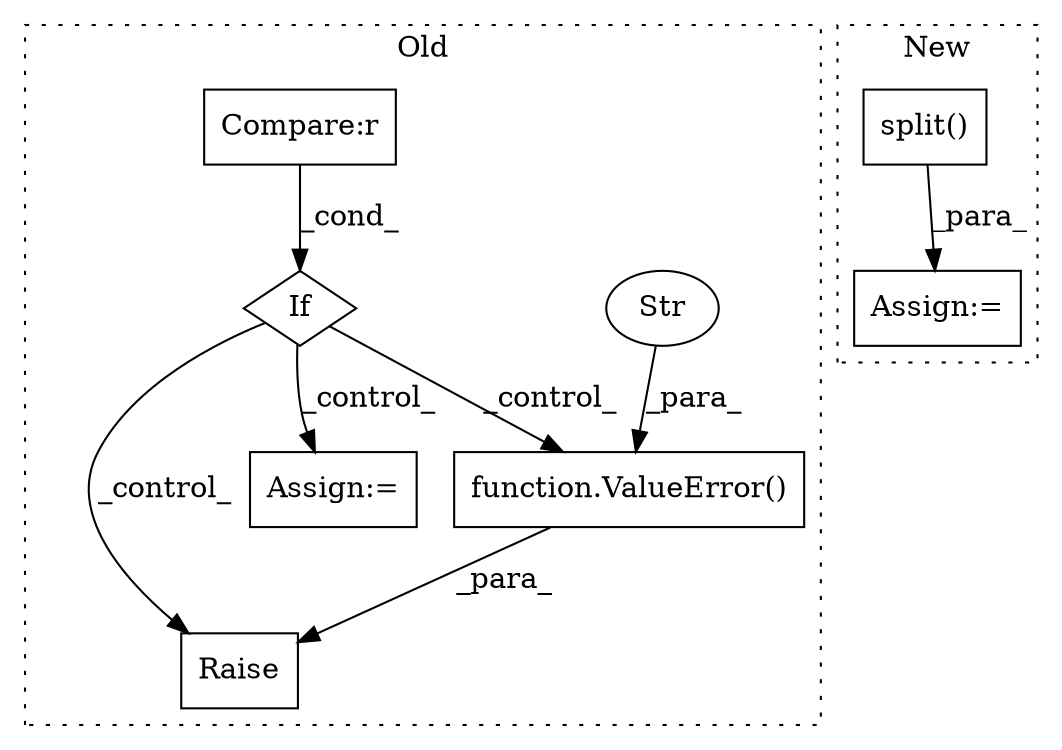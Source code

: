 digraph G {
subgraph cluster0 {
1 [label="function.ValueError()" a="75" s="743,860" l="24,10" shape="box"];
3 [label="Raise" a="91" s="737" l="6" shape="box"];
4 [label="Str" a="66" s="767" l="93" shape="ellipse"];
5 [label="If" a="96" s="141" l="3" shape="diamond"];
7 [label="Compare:r" a="40" s="144" l="23" shape="box"];
8 [label="Assign:=" a="68" s="582" l="3" shape="box"];
label = "Old";
style="dotted";
}
subgraph cluster1 {
2 [label="split()" a="75" s="366,395" l="26,1" shape="box"];
6 [label="Assign:=" a="68" s="354" l="3" shape="box"];
label = "New";
style="dotted";
}
1 -> 3 [label="_para_"];
2 -> 6 [label="_para_"];
4 -> 1 [label="_para_"];
5 -> 8 [label="_control_"];
5 -> 3 [label="_control_"];
5 -> 1 [label="_control_"];
7 -> 5 [label="_cond_"];
}